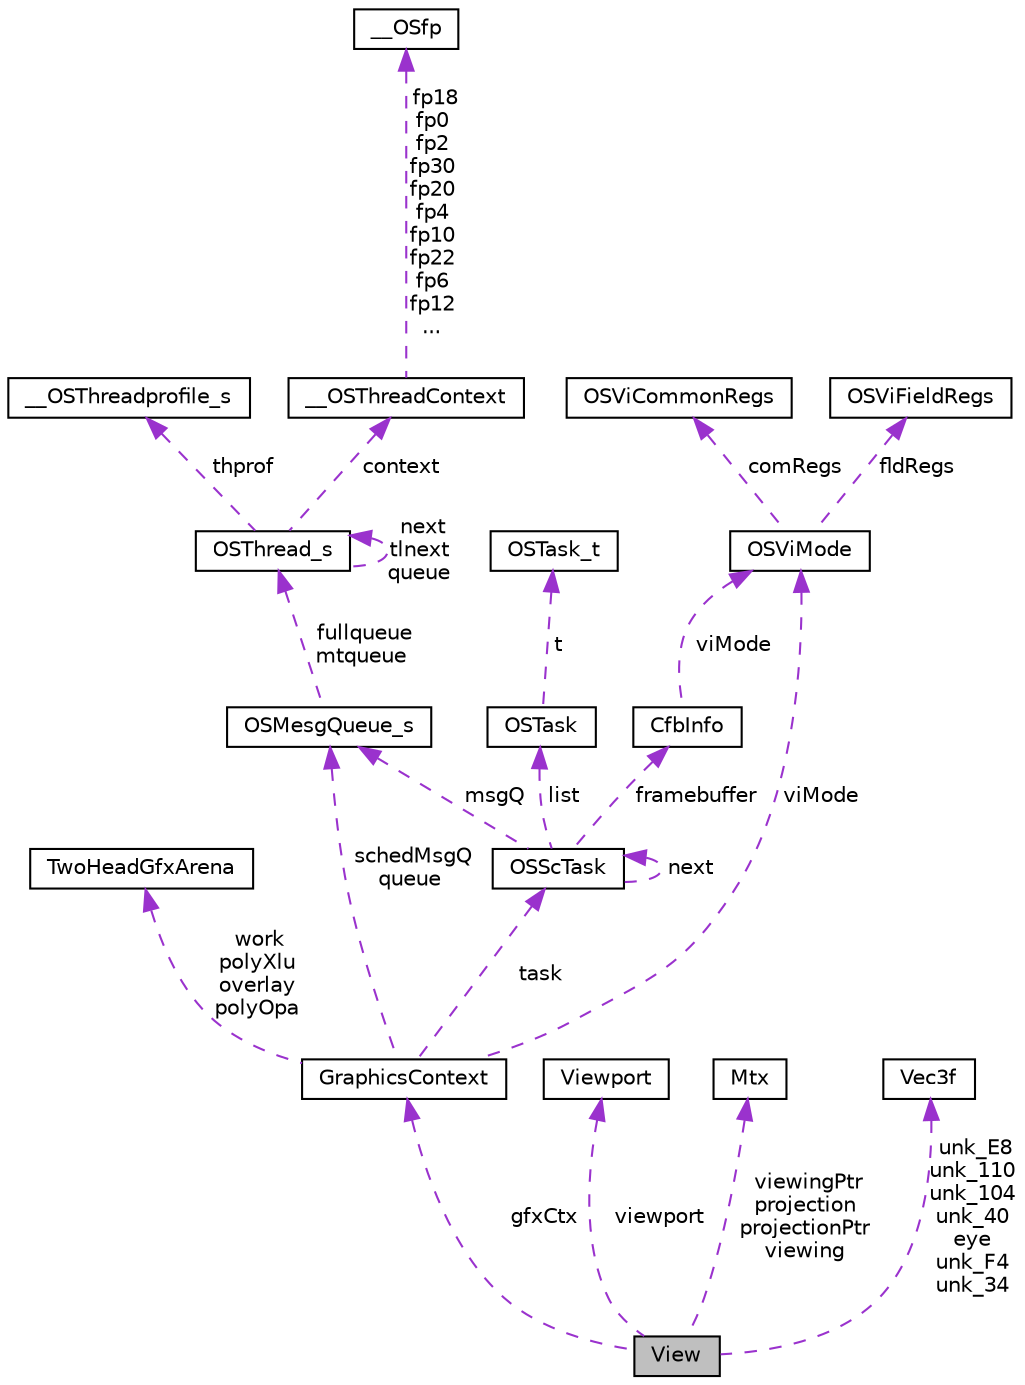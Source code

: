 digraph "View"
{
 // LATEX_PDF_SIZE
  edge [fontname="Helvetica",fontsize="10",labelfontname="Helvetica",labelfontsize="10"];
  node [fontname="Helvetica",fontsize="10",shape=record];
  Node1 [label="View",height=0.2,width=0.4,color="black", fillcolor="grey75", style="filled", fontcolor="black",tooltip=" "];
  Node2 -> Node1 [dir="back",color="darkorchid3",fontsize="10",style="dashed",label=" gfxCtx" ,fontname="Helvetica"];
  Node2 [label="GraphicsContext",height=0.2,width=0.4,color="black", fillcolor="white", style="filled",URL="$d7/d6b/structGraphicsContext.html",tooltip=" "];
  Node3 -> Node2 [dir="back",color="darkorchid3",fontsize="10",style="dashed",label=" work\npolyXlu\noverlay\npolyOpa" ,fontname="Helvetica"];
  Node3 [label="TwoHeadGfxArena",height=0.2,width=0.4,color="black", fillcolor="white", style="filled",URL="$d9/d14/structTwoHeadGfxArena.html",tooltip=" "];
  Node4 -> Node2 [dir="back",color="darkorchid3",fontsize="10",style="dashed",label=" task" ,fontname="Helvetica"];
  Node4 [label="OSScTask",height=0.2,width=0.4,color="black", fillcolor="white", style="filled",URL="$dd/d33/structOSScTask.html",tooltip=" "];
  Node4 -> Node4 [dir="back",color="darkorchid3",fontsize="10",style="dashed",label=" next" ,fontname="Helvetica"];
  Node5 -> Node4 [dir="back",color="darkorchid3",fontsize="10",style="dashed",label=" msgQ" ,fontname="Helvetica"];
  Node5 [label="OSMesgQueue_s",height=0.2,width=0.4,color="black", fillcolor="white", style="filled",URL="$dc/d50/structOSMesgQueue__s.html",tooltip=" "];
  Node6 -> Node5 [dir="back",color="darkorchid3",fontsize="10",style="dashed",label=" fullqueue\nmtqueue" ,fontname="Helvetica"];
  Node6 [label="OSThread_s",height=0.2,width=0.4,color="black", fillcolor="white", style="filled",URL="$da/dec/structOSThread__s.html",tooltip=" "];
  Node7 -> Node6 [dir="back",color="darkorchid3",fontsize="10",style="dashed",label=" thprof" ,fontname="Helvetica"];
  Node7 [label="__OSThreadprofile_s",height=0.2,width=0.4,color="black", fillcolor="white", style="filled",URL="$dc/d70/struct____OSThreadprofile__s.html",tooltip=" "];
  Node6 -> Node6 [dir="back",color="darkorchid3",fontsize="10",style="dashed",label=" next\ntlnext\nqueue" ,fontname="Helvetica"];
  Node8 -> Node6 [dir="back",color="darkorchid3",fontsize="10",style="dashed",label=" context" ,fontname="Helvetica"];
  Node8 [label="__OSThreadContext",height=0.2,width=0.4,color="black", fillcolor="white", style="filled",URL="$d9/dec/struct____OSThreadContext.html",tooltip=" "];
  Node9 -> Node8 [dir="back",color="darkorchid3",fontsize="10",style="dashed",label=" fp18\nfp0\nfp2\nfp30\nfp20\nfp4\nfp10\nfp22\nfp6\nfp12\n..." ,fontname="Helvetica"];
  Node9 [label="__OSfp",height=0.2,width=0.4,color="black", fillcolor="white", style="filled",URL="$d0/d5b/union____OSfp.html",tooltip=" "];
  Node10 -> Node4 [dir="back",color="darkorchid3",fontsize="10",style="dashed",label=" list" ,fontname="Helvetica"];
  Node10 [label="OSTask",height=0.2,width=0.4,color="black", fillcolor="white", style="filled",URL="$d7/da9/unionOSTask.html",tooltip=" "];
  Node11 -> Node10 [dir="back",color="darkorchid3",fontsize="10",style="dashed",label=" t" ,fontname="Helvetica"];
  Node11 [label="OSTask_t",height=0.2,width=0.4,color="black", fillcolor="white", style="filled",URL="$dc/da4/structOSTask__t.html",tooltip=" "];
  Node12 -> Node4 [dir="back",color="darkorchid3",fontsize="10",style="dashed",label=" framebuffer" ,fontname="Helvetica"];
  Node12 [label="CfbInfo",height=0.2,width=0.4,color="black", fillcolor="white", style="filled",URL="$de/d30/structCfbInfo.html",tooltip=" "];
  Node13 -> Node12 [dir="back",color="darkorchid3",fontsize="10",style="dashed",label=" viMode" ,fontname="Helvetica"];
  Node13 [label="OSViMode",height=0.2,width=0.4,color="black", fillcolor="white", style="filled",URL="$d8/de1/structOSViMode.html",tooltip=" "];
  Node14 -> Node13 [dir="back",color="darkorchid3",fontsize="10",style="dashed",label=" comRegs" ,fontname="Helvetica"];
  Node14 [label="OSViCommonRegs",height=0.2,width=0.4,color="black", fillcolor="white", style="filled",URL="$dd/df9/structOSViCommonRegs.html",tooltip=" "];
  Node15 -> Node13 [dir="back",color="darkorchid3",fontsize="10",style="dashed",label=" fldRegs" ,fontname="Helvetica"];
  Node15 [label="OSViFieldRegs",height=0.2,width=0.4,color="black", fillcolor="white", style="filled",URL="$d5/d35/structOSViFieldRegs.html",tooltip=" "];
  Node5 -> Node2 [dir="back",color="darkorchid3",fontsize="10",style="dashed",label=" schedMsgQ\nqueue" ,fontname="Helvetica"];
  Node13 -> Node2 [dir="back",color="darkorchid3",fontsize="10",style="dashed",label=" viMode" ,fontname="Helvetica"];
  Node16 -> Node1 [dir="back",color="darkorchid3",fontsize="10",style="dashed",label=" viewport" ,fontname="Helvetica"];
  Node16 [label="Viewport",height=0.2,width=0.4,color="black", fillcolor="white", style="filled",URL="$db/d51/structViewport.html",tooltip=" "];
  Node17 -> Node1 [dir="back",color="darkorchid3",fontsize="10",style="dashed",label=" viewingPtr\nprojection\nprojectionPtr\nviewing" ,fontname="Helvetica"];
  Node17 [label="Mtx",height=0.2,width=0.4,color="black", fillcolor="white", style="filled",URL="$d6/d4c/unionMtx.html",tooltip=" "];
  Node18 -> Node1 [dir="back",color="darkorchid3",fontsize="10",style="dashed",label=" unk_E8\nunk_110\nunk_104\nunk_40\neye\nunk_F4\nunk_34" ,fontname="Helvetica"];
  Node18 [label="Vec3f",height=0.2,width=0.4,color="black", fillcolor="white", style="filled",URL="$d0/dc7/structVec3f.html",tooltip=" "];
}
